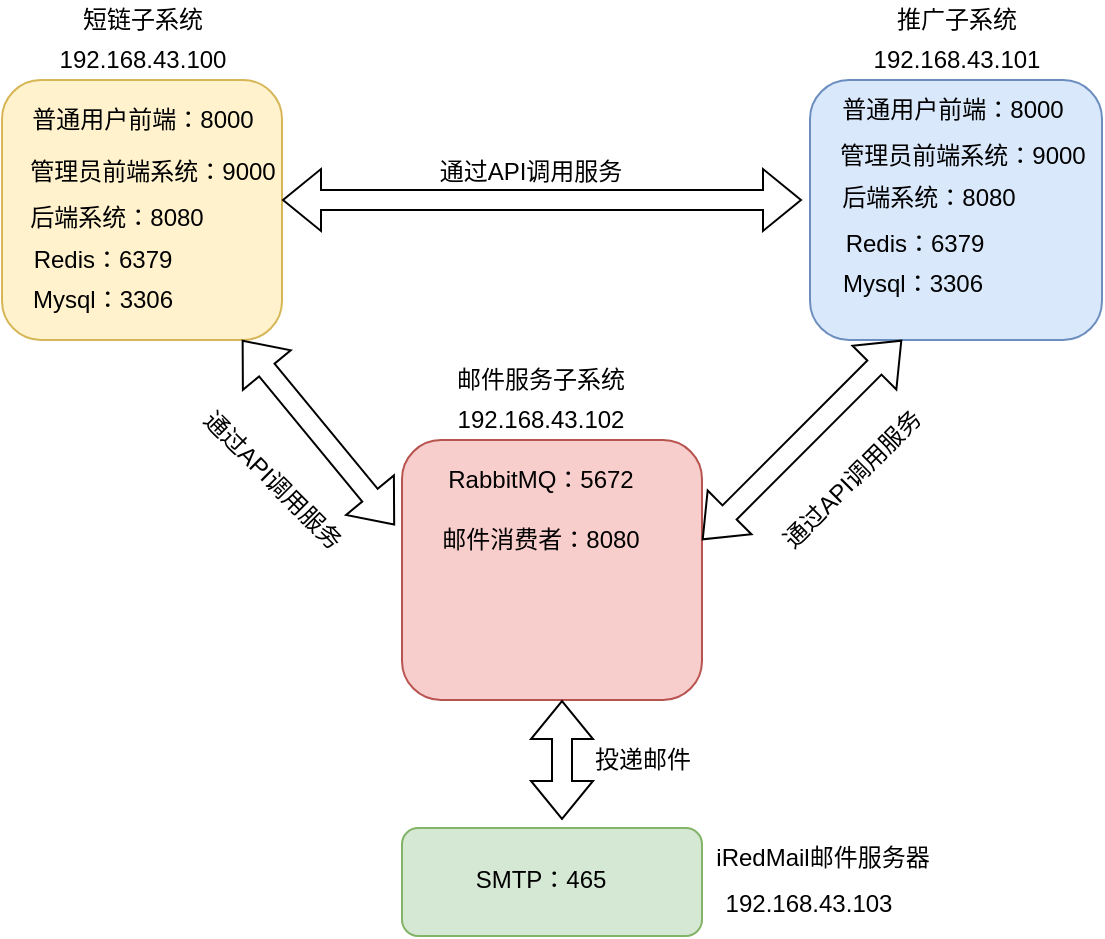 <mxfile version="18.0.4" type="github">
  <diagram id="qfE5Of0j5lX-ngmlI0XY" name="第 1 页">
    <mxGraphModel dx="1065" dy="449" grid="0" gridSize="10" guides="1" tooltips="1" connect="1" arrows="1" fold="1" page="1" pageScale="1" pageWidth="827" pageHeight="1169" math="0" shadow="0">
      <root>
        <mxCell id="0" />
        <mxCell id="1" parent="0" />
        <mxCell id="pUyvp6-w6EmGbuxLek9e-1" value="" style="rounded=1;whiteSpace=wrap;html=1;fillColor=#fff2cc;strokeColor=#d6b656;" vertex="1" parent="1">
          <mxGeometry x="90" y="110" width="140" height="130" as="geometry" />
        </mxCell>
        <mxCell id="pUyvp6-w6EmGbuxLek9e-3" value="" style="rounded=1;whiteSpace=wrap;html=1;fillColor=#f8cecc;strokeColor=#b85450;" vertex="1" parent="1">
          <mxGeometry x="290" y="290" width="150" height="130" as="geometry" />
        </mxCell>
        <mxCell id="pUyvp6-w6EmGbuxLek9e-4" value="" style="rounded=1;whiteSpace=wrap;html=1;fillColor=#dae8fc;strokeColor=#6c8ebf;" vertex="1" parent="1">
          <mxGeometry x="494" y="110" width="146" height="130" as="geometry" />
        </mxCell>
        <mxCell id="pUyvp6-w6EmGbuxLek9e-5" value="" style="rounded=1;whiteSpace=wrap;html=1;fillColor=#d5e8d4;strokeColor=#82b366;" vertex="1" parent="1">
          <mxGeometry x="290" y="484" width="150" height="54" as="geometry" />
        </mxCell>
        <mxCell id="pUyvp6-w6EmGbuxLek9e-6" value="推广子系统" style="text;html=1;align=center;verticalAlign=middle;resizable=0;points=[];autosize=1;strokeColor=none;fillColor=none;" vertex="1" parent="1">
          <mxGeometry x="527" y="70" width="80" height="20" as="geometry" />
        </mxCell>
        <mxCell id="pUyvp6-w6EmGbuxLek9e-7" value="192.168.43.100" style="text;html=1;align=center;verticalAlign=middle;resizable=0;points=[];autosize=1;strokeColor=none;fillColor=none;" vertex="1" parent="1">
          <mxGeometry x="110" y="90" width="100" height="20" as="geometry" />
        </mxCell>
        <mxCell id="pUyvp6-w6EmGbuxLek9e-8" value="短链子系统" style="text;html=1;align=center;verticalAlign=middle;resizable=0;points=[];autosize=1;strokeColor=none;fillColor=none;" vertex="1" parent="1">
          <mxGeometry x="120" y="70" width="80" height="20" as="geometry" />
        </mxCell>
        <mxCell id="pUyvp6-w6EmGbuxLek9e-9" value="192.168.43.101" style="text;html=1;align=center;verticalAlign=middle;resizable=0;points=[];autosize=1;strokeColor=none;fillColor=none;" vertex="1" parent="1">
          <mxGeometry x="517" y="90" width="100" height="20" as="geometry" />
        </mxCell>
        <mxCell id="pUyvp6-w6EmGbuxLek9e-10" value="邮件服务子系统" style="text;html=1;align=center;verticalAlign=middle;resizable=0;points=[];autosize=1;strokeColor=none;fillColor=none;" vertex="1" parent="1">
          <mxGeometry x="309" y="250" width="100" height="20" as="geometry" />
        </mxCell>
        <mxCell id="pUyvp6-w6EmGbuxLek9e-12" value="192.168.43.102" style="text;html=1;align=center;verticalAlign=middle;resizable=0;points=[];autosize=1;strokeColor=none;fillColor=none;" vertex="1" parent="1">
          <mxGeometry x="309" y="270" width="100" height="20" as="geometry" />
        </mxCell>
        <mxCell id="pUyvp6-w6EmGbuxLek9e-13" value="192.168.43.103" style="text;html=1;align=center;verticalAlign=middle;resizable=0;points=[];autosize=1;strokeColor=none;fillColor=none;" vertex="1" parent="1">
          <mxGeometry x="443" y="512" width="100" height="20" as="geometry" />
        </mxCell>
        <mxCell id="pUyvp6-w6EmGbuxLek9e-14" value="普通用户前端：8000" style="text;html=1;align=center;verticalAlign=middle;resizable=0;points=[];autosize=1;strokeColor=none;fillColor=none;" vertex="1" parent="1">
          <mxGeometry x="95" y="120" width="130" height="20" as="geometry" />
        </mxCell>
        <mxCell id="pUyvp6-w6EmGbuxLek9e-15" value="管理员前端系统：9000" style="text;html=1;align=center;verticalAlign=middle;resizable=0;points=[];autosize=1;strokeColor=none;fillColor=none;" vertex="1" parent="1">
          <mxGeometry x="95" y="146" width="140" height="20" as="geometry" />
        </mxCell>
        <mxCell id="pUyvp6-w6EmGbuxLek9e-16" value="后端系统：8080" style="text;html=1;align=center;verticalAlign=middle;resizable=0;points=[];autosize=1;strokeColor=none;fillColor=none;" vertex="1" parent="1">
          <mxGeometry x="97" y="169" width="100" height="20" as="geometry" />
        </mxCell>
        <mxCell id="pUyvp6-w6EmGbuxLek9e-17" value="普通用户前端：8000" style="text;html=1;align=center;verticalAlign=middle;resizable=0;points=[];autosize=1;strokeColor=none;fillColor=none;" vertex="1" parent="1">
          <mxGeometry x="500" y="115" width="130" height="20" as="geometry" />
        </mxCell>
        <mxCell id="pUyvp6-w6EmGbuxLek9e-18" value="管理员前端系统：9000" style="text;html=1;align=center;verticalAlign=middle;resizable=0;points=[];autosize=1;strokeColor=none;fillColor=none;" vertex="1" parent="1">
          <mxGeometry x="500" y="138" width="140" height="20" as="geometry" />
        </mxCell>
        <mxCell id="pUyvp6-w6EmGbuxLek9e-19" value="后端系统：8080" style="text;html=1;align=center;verticalAlign=middle;resizable=0;points=[];autosize=1;strokeColor=none;fillColor=none;" vertex="1" parent="1">
          <mxGeometry x="503" y="159" width="100" height="20" as="geometry" />
        </mxCell>
        <mxCell id="pUyvp6-w6EmGbuxLek9e-20" value="&lt;div style=&quot;text-align: start;&quot;&gt;&lt;span style=&quot;background-color: initial;&quot;&gt;RabbitMQ：5672&lt;/span&gt;&lt;/div&gt;" style="text;html=1;align=center;verticalAlign=middle;resizable=0;points=[];autosize=1;strokeColor=none;fillColor=none;" vertex="1" parent="1">
          <mxGeometry x="304" y="300" width="110" height="20" as="geometry" />
        </mxCell>
        <mxCell id="pUyvp6-w6EmGbuxLek9e-21" value="Redis：6379" style="text;html=1;align=center;verticalAlign=middle;resizable=0;points=[];autosize=1;strokeColor=none;fillColor=none;" vertex="1" parent="1">
          <mxGeometry x="100" y="190" width="80" height="20" as="geometry" />
        </mxCell>
        <mxCell id="pUyvp6-w6EmGbuxLek9e-22" value="Mysql：3306" style="text;html=1;align=center;verticalAlign=middle;resizable=0;points=[];autosize=1;strokeColor=none;fillColor=none;" vertex="1" parent="1">
          <mxGeometry x="95" y="210" width="90" height="20" as="geometry" />
        </mxCell>
        <mxCell id="pUyvp6-w6EmGbuxLek9e-23" value="Redis：6379" style="text;html=1;align=center;verticalAlign=middle;resizable=0;points=[];autosize=1;strokeColor=none;fillColor=none;" vertex="1" parent="1">
          <mxGeometry x="506" y="182" width="80" height="20" as="geometry" />
        </mxCell>
        <mxCell id="pUyvp6-w6EmGbuxLek9e-24" value="Mysql：3306" style="text;html=1;align=center;verticalAlign=middle;resizable=0;points=[];autosize=1;strokeColor=none;fillColor=none;" vertex="1" parent="1">
          <mxGeometry x="500" y="202" width="90" height="20" as="geometry" />
        </mxCell>
        <mxCell id="pUyvp6-w6EmGbuxLek9e-25" value="邮件消费者：8080" style="text;html=1;align=center;verticalAlign=middle;resizable=0;points=[];autosize=1;strokeColor=none;fillColor=none;" vertex="1" parent="1">
          <mxGeometry x="304" y="330" width="110" height="20" as="geometry" />
        </mxCell>
        <mxCell id="pUyvp6-w6EmGbuxLek9e-27" value="" style="shape=flexArrow;endArrow=classic;startArrow=classic;html=1;rounded=0;" edge="1" parent="1">
          <mxGeometry width="100" height="100" relative="1" as="geometry">
            <mxPoint x="230" y="170" as="sourcePoint" />
            <mxPoint x="490" y="170" as="targetPoint" />
          </mxGeometry>
        </mxCell>
        <mxCell id="pUyvp6-w6EmGbuxLek9e-28" value="" style="shape=flexArrow;endArrow=classic;startArrow=classic;html=1;rounded=0;exitX=-0.024;exitY=0.328;exitDx=0;exitDy=0;exitPerimeter=0;" edge="1" parent="1" source="pUyvp6-w6EmGbuxLek9e-3">
          <mxGeometry width="100" height="100" relative="1" as="geometry">
            <mxPoint x="110" y="340" as="sourcePoint" />
            <mxPoint x="210" y="240" as="targetPoint" />
          </mxGeometry>
        </mxCell>
        <mxCell id="pUyvp6-w6EmGbuxLek9e-29" value="" style="shape=flexArrow;endArrow=classic;startArrow=classic;html=1;rounded=0;" edge="1" parent="1">
          <mxGeometry width="100" height="100" relative="1" as="geometry">
            <mxPoint x="440" y="340" as="sourcePoint" />
            <mxPoint x="540" y="240" as="targetPoint" />
          </mxGeometry>
        </mxCell>
        <mxCell id="pUyvp6-w6EmGbuxLek9e-30" value="&lt;span style=&quot;&quot;&gt;iRedMail邮件服务器&lt;/span&gt;" style="text;html=1;align=center;verticalAlign=middle;resizable=0;points=[];autosize=1;strokeColor=none;fillColor=none;" vertex="1" parent="1">
          <mxGeometry x="440" y="489" width="120" height="20" as="geometry" />
        </mxCell>
        <mxCell id="pUyvp6-w6EmGbuxLek9e-31" value="SMTP：465" style="text;html=1;align=center;verticalAlign=middle;resizable=0;points=[];autosize=1;strokeColor=none;fillColor=none;" vertex="1" parent="1">
          <mxGeometry x="319" y="500" width="80" height="20" as="geometry" />
        </mxCell>
        <mxCell id="pUyvp6-w6EmGbuxLek9e-33" value="" style="shape=flexArrow;endArrow=classic;startArrow=classic;html=1;rounded=0;" edge="1" parent="1">
          <mxGeometry width="100" height="100" relative="1" as="geometry">
            <mxPoint x="370" y="480" as="sourcePoint" />
            <mxPoint x="370" y="420" as="targetPoint" />
          </mxGeometry>
        </mxCell>
        <mxCell id="pUyvp6-w6EmGbuxLek9e-34" value="通过API调用服务" style="text;html=1;align=center;verticalAlign=middle;resizable=0;points=[];autosize=1;strokeColor=none;fillColor=none;" vertex="1" parent="1">
          <mxGeometry x="299" y="146" width="110" height="20" as="geometry" />
        </mxCell>
        <mxCell id="pUyvp6-w6EmGbuxLek9e-35" value="通过API调用服务" style="text;html=1;align=center;verticalAlign=middle;resizable=0;points=[];autosize=1;strokeColor=none;fillColor=none;rotation=45;" vertex="1" parent="1">
          <mxGeometry x="170" y="300" width="110" height="20" as="geometry" />
        </mxCell>
        <mxCell id="pUyvp6-w6EmGbuxLek9e-36" value="通过API调用服务" style="text;html=1;align=center;verticalAlign=middle;resizable=0;points=[];autosize=1;strokeColor=none;fillColor=none;rotation=-45;" vertex="1" parent="1">
          <mxGeometry x="460" y="300" width="110" height="20" as="geometry" />
        </mxCell>
        <mxCell id="pUyvp6-w6EmGbuxLek9e-37" value="投递邮件" style="text;html=1;align=center;verticalAlign=middle;resizable=0;points=[];autosize=1;strokeColor=none;fillColor=none;" vertex="1" parent="1">
          <mxGeometry x="380" y="440" width="60" height="20" as="geometry" />
        </mxCell>
      </root>
    </mxGraphModel>
  </diagram>
</mxfile>
